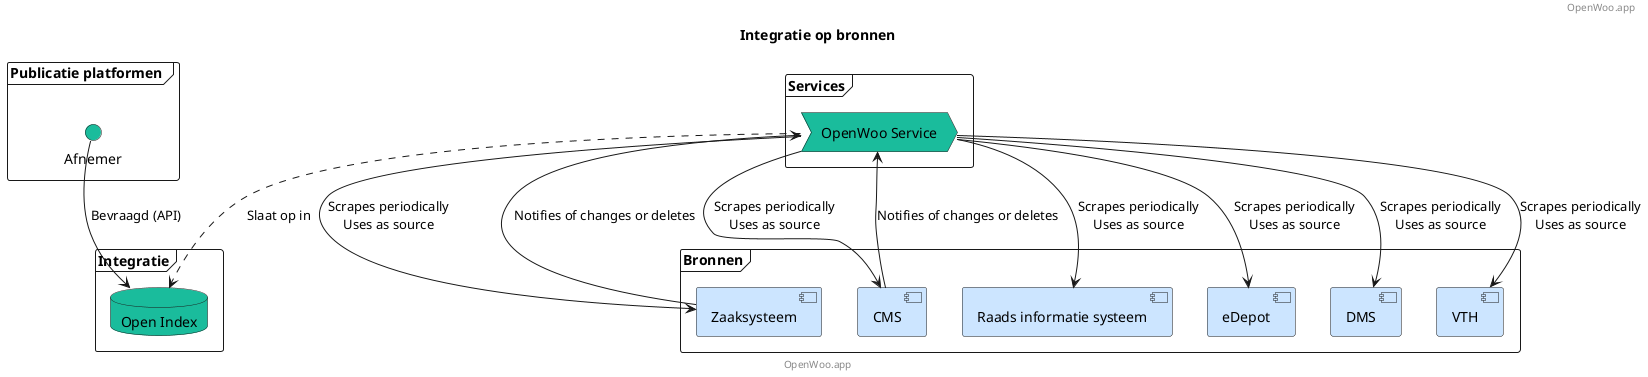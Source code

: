 @startuml
title Integratie op bronnen
footer: OpenWoo.app
header: OpenWoo.app

' Publicatie platformen (Laag 5 UI)
frame "Publicatie platformen " {
    interface "Afnemer" as Searchsite #1abc9c
}

' Services(Laag 4)
frame "Services" {
    process "OpenWoo Service"  as OWS #1abc9c
}

' Integratie (Laag 3)
frame "Integratie" {
    database "Open Index"  as OI #1abc9c
}

' Bronnen (Laag 2)
frame "Bronnen" {
    component "Zaaksysteem" as Zaaksysteem  #cce5ff
    component "CMS" as CMS  #cce5ff
    component "Raads informatie systeem" as Raadsinfo  #cce5ff
    component "eDepot" as eDepot  #cce5ff
    component "DMS" as DMS  #cce5ff
    component "VTH" as VTH  #cce5ff
}

' Relationships
Searchsite -down-> OI : Bevraagd (API)
OWS ..> OI: Slaat op in

OWS -down-> CMS : Scrapes periodically\nUses as source
OWS -down-> Zaaksysteem : Scrapes periodically\nUses as source
OWS -down-> Raadsinfo : Scrapes periodically\nUses as source
OWS -down-> eDepot : Scrapes periodically\nUses as source
OWS -down-> DMS : Scrapes periodically\nUses as source
OWS -down-> VTH : Scrapes periodically\nUses as source

' Notifications
CMS -up-> OWS : Notifies of changes or deletes
Zaaksysteem -up-> OWS : Notifies of changes or deletes

@enduml